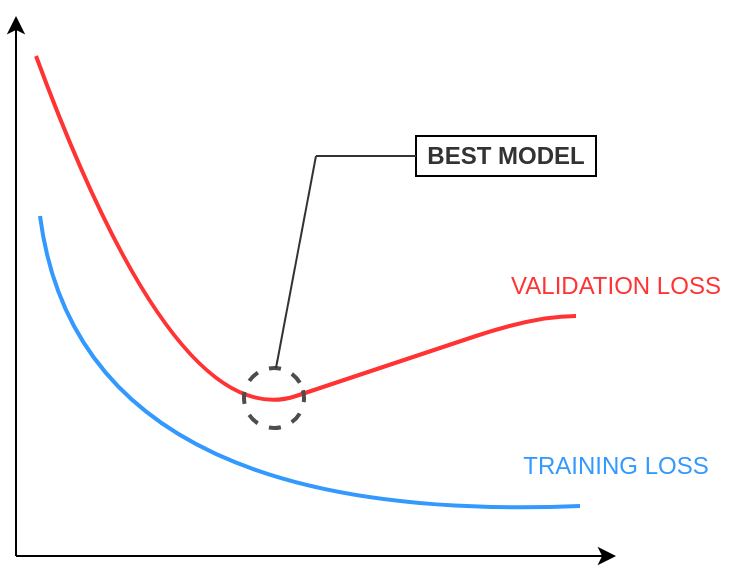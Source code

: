 <mxfile version="16.0.2" type="device"><diagram id="nX03tj8YYhxaHT8UPEjG" name="Page-1"><mxGraphModel dx="586" dy="1692" grid="1" gridSize="10" guides="1" tooltips="1" connect="1" arrows="1" fold="1" page="1" pageScale="1" pageWidth="827" pageHeight="1169" math="0" shadow="0"><root><mxCell id="0"/><mxCell id="1" parent="0"/><mxCell id="wfFlhTvkvJVeEdc7XZJS-1" value="" style="endArrow=classic;html=1;rounded=0;" edge="1" parent="1"><mxGeometry width="50" height="50" relative="1" as="geometry"><mxPoint x="150" y="420" as="sourcePoint"/><mxPoint x="150" y="150" as="targetPoint"/></mxGeometry></mxCell><mxCell id="wfFlhTvkvJVeEdc7XZJS-2" value="" style="endArrow=classic;html=1;rounded=0;" edge="1" parent="1"><mxGeometry width="50" height="50" relative="1" as="geometry"><mxPoint x="150" y="420" as="sourcePoint"/><mxPoint x="450" y="420" as="targetPoint"/></mxGeometry></mxCell><mxCell id="wfFlhTvkvJVeEdc7XZJS-4" value="" style="curved=1;endArrow=none;html=1;rounded=0;endFill=0;fillColor=#dae8fc;strokeColor=#3399FF;strokeWidth=2;" edge="1" parent="1"><mxGeometry width="50" height="50" relative="1" as="geometry"><mxPoint x="162" y="250" as="sourcePoint"/><mxPoint x="432" y="395" as="targetPoint"/><Array as="points"><mxPoint x="182" y="405"/></Array></mxGeometry></mxCell><mxCell id="wfFlhTvkvJVeEdc7XZJS-5" value="" style="curved=1;endArrow=none;html=1;rounded=0;endFill=0;fillColor=#f8cecc;strokeColor=#FF3333;strokeWidth=2;" edge="1" parent="1"><mxGeometry width="50" height="50" relative="1" as="geometry"><mxPoint x="160" y="170" as="sourcePoint"/><mxPoint x="430" y="300" as="targetPoint"/><Array as="points"><mxPoint x="230" y="360"/><mxPoint x="350" y="320"/><mxPoint x="410" y="300"/></Array></mxGeometry></mxCell><mxCell id="wfFlhTvkvJVeEdc7XZJS-6" value="&lt;span style=&quot;font-weight: normal&quot;&gt;&lt;font face=&quot;Helvetica&quot;&gt;VALIDATION LOSS&lt;/font&gt;&lt;/span&gt;" style="text;html=1;strokeColor=none;fillColor=none;align=center;verticalAlign=middle;whiteSpace=wrap;rounded=0;fontColor=#FF3333;fontFamily=Roboto;fontSource=https%3A%2F%2Ffonts.googleapis.com%2Fcss%3Ffamily%3DRoboto;fontStyle=1" vertex="1" parent="1"><mxGeometry x="390" y="270" width="120" height="30" as="geometry"/></mxCell><mxCell id="wfFlhTvkvJVeEdc7XZJS-7" value="&lt;span style=&quot;font-weight: normal&quot;&gt;&lt;font face=&quot;Helvetica&quot;&gt;TRAINING LOSS&lt;/font&gt;&lt;/span&gt;" style="text;html=1;strokeColor=none;fillColor=none;align=center;verticalAlign=middle;whiteSpace=wrap;rounded=0;fontColor=#3399FF;fontFamily=Roboto;fontSource=https%3A%2F%2Ffonts.googleapis.com%2Fcss%3Ffamily%3DRoboto;fontStyle=1" vertex="1" parent="1"><mxGeometry x="390" y="360" width="120" height="30" as="geometry"/></mxCell><mxCell id="wfFlhTvkvJVeEdc7XZJS-9" value="" style="ellipse;whiteSpace=wrap;html=1;aspect=fixed;fontFamily=Helvetica;fontColor=#3399FF;fillColor=none;dashed=1;strokeWidth=2;rotation=-15;strokeColor=#4D4D4D;" vertex="1" parent="1"><mxGeometry x="264" y="326" width="30" height="30" as="geometry"/></mxCell><mxCell id="wfFlhTvkvJVeEdc7XZJS-16" value="&lt;font color=&quot;#333333&quot;&gt;&lt;b&gt;BEST MODEL&lt;/b&gt;&lt;/font&gt;" style="text;html=1;strokeColor=default;fillColor=none;align=center;verticalAlign=middle;whiteSpace=wrap;rounded=0;fontFamily=Helvetica;fontColor=#3399FF;spacing=0;" vertex="1" parent="1"><mxGeometry x="350" y="210" width="90" height="20" as="geometry"/></mxCell><mxCell id="wfFlhTvkvJVeEdc7XZJS-17" value="" style="endArrow=none;html=1;rounded=0;fontFamily=Helvetica;fontColor=#333333;strokeColor=#333333;strokeWidth=1;" edge="1" parent="1"><mxGeometry width="50" height="50" relative="1" as="geometry"><mxPoint x="280" y="326" as="sourcePoint"/><mxPoint x="300" y="220" as="targetPoint"/></mxGeometry></mxCell><mxCell id="wfFlhTvkvJVeEdc7XZJS-19" value="" style="endArrow=none;html=1;rounded=0;fontFamily=Helvetica;fontColor=#333333;strokeColor=#333333;strokeWidth=1;entryX=0;entryY=0.5;entryDx=0;entryDy=0;" edge="1" parent="1" target="wfFlhTvkvJVeEdc7XZJS-16"><mxGeometry width="50" height="50" relative="1" as="geometry"><mxPoint x="300" y="220" as="sourcePoint"/><mxPoint x="290" y="790" as="targetPoint"/></mxGeometry></mxCell></root></mxGraphModel></diagram></mxfile>